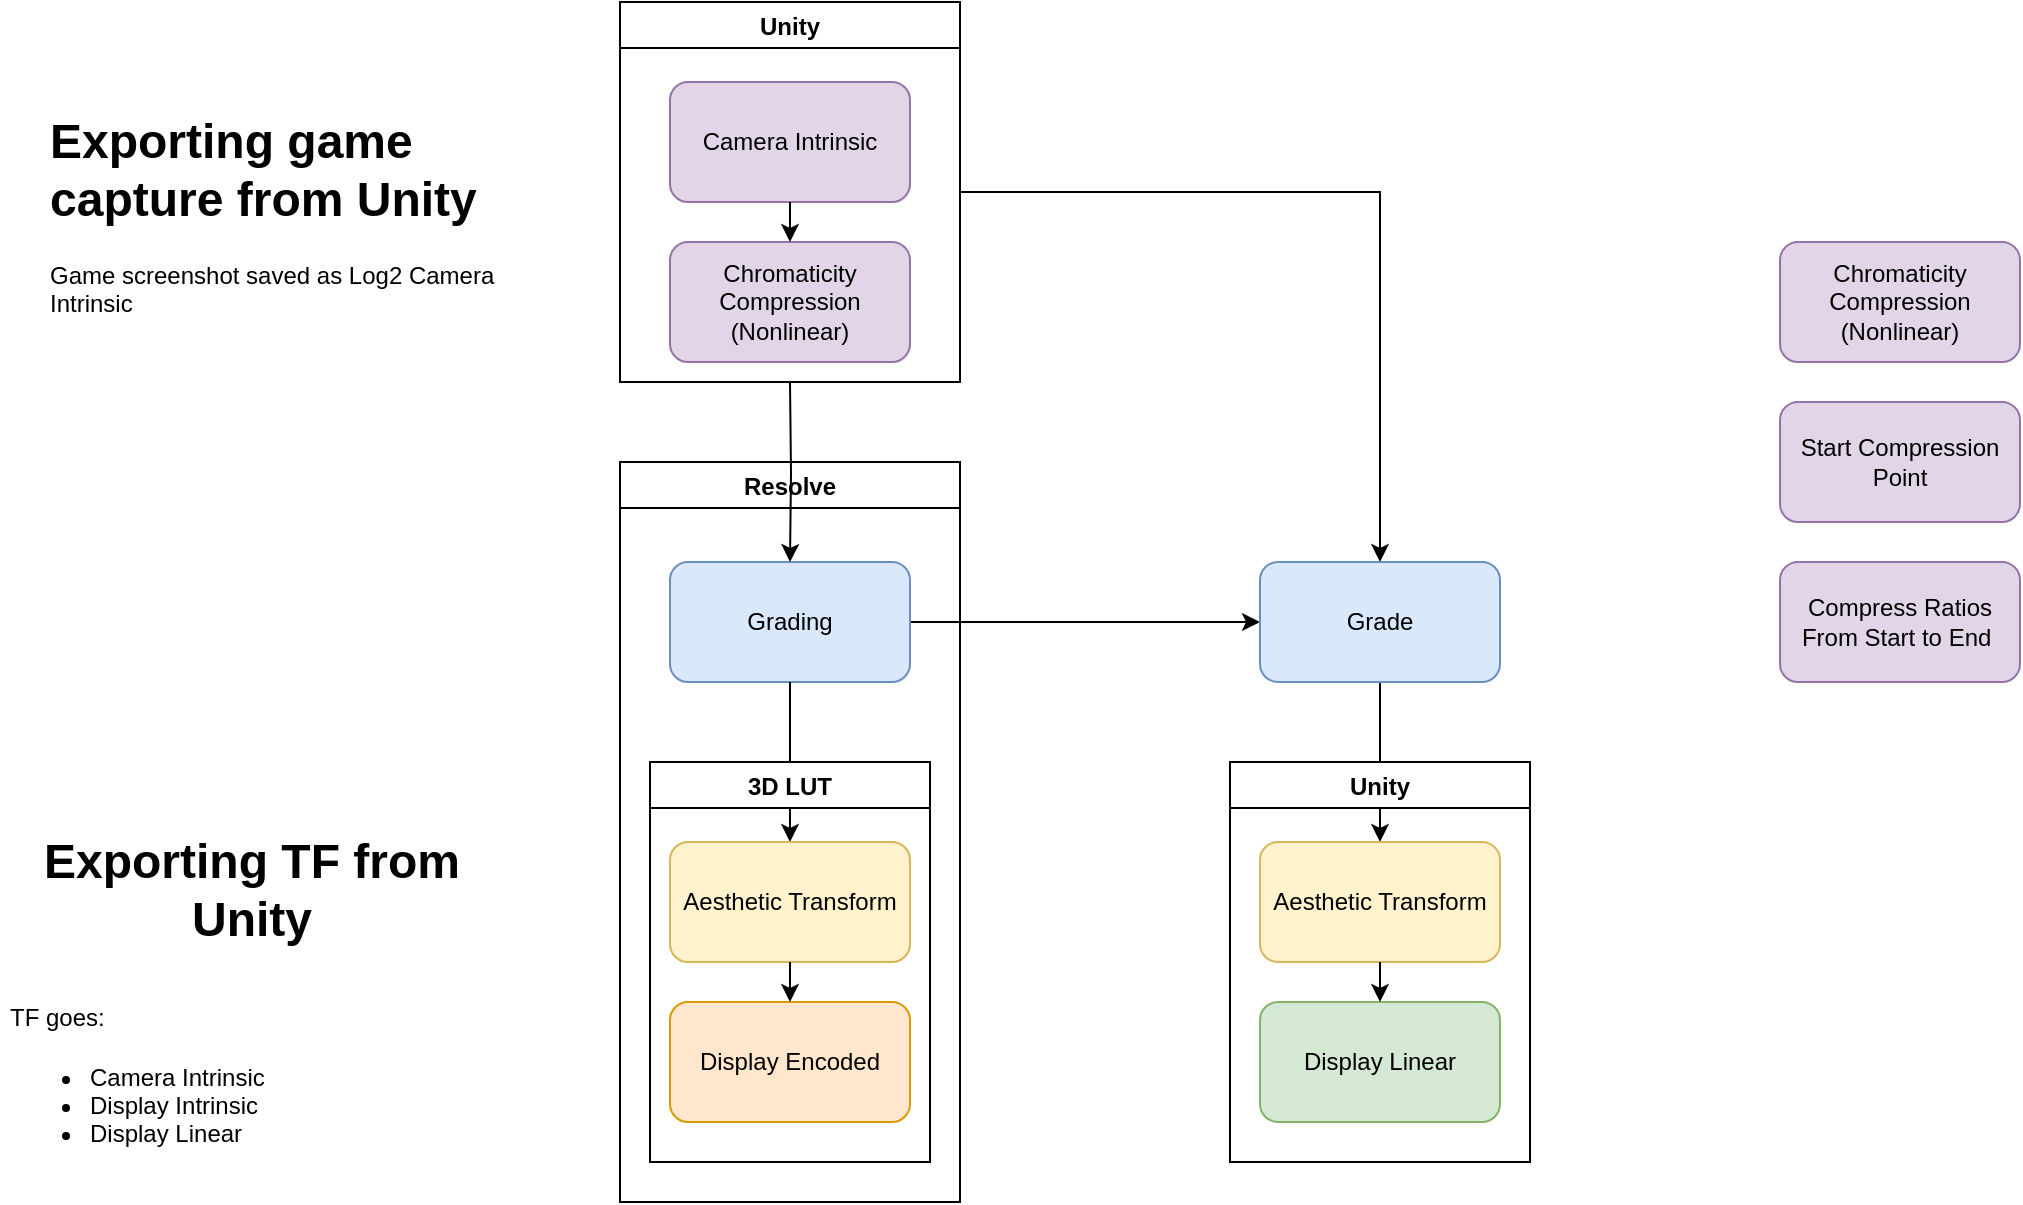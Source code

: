 <mxfile version="14.1.8" type="device"><diagram id="dF_sxym-yKHXVIGHrQF3" name="Page-1"><mxGraphModel dx="2196" dy="787" grid="1" gridSize="10" guides="1" tooltips="1" connect="1" arrows="1" fold="1" page="1" pageScale="1" pageWidth="850" pageHeight="1100" math="0" shadow="0"><root><mxCell id="0"/><mxCell id="1" parent="0"/><mxCell id="haCQkPmJBIxwQcafidHE-11" style="edgeStyle=orthogonalEdgeStyle;rounded=0;orthogonalLoop=1;jettySize=auto;html=1;exitX=1;exitY=0.5;exitDx=0;exitDy=0;entryX=0.5;entryY=0;entryDx=0;entryDy=0;" parent="1" source="haCQkPmJBIxwQcafidHE-18" target="haCQkPmJBIxwQcafidHE-10" edge="1"><mxGeometry relative="1" as="geometry"/></mxCell><mxCell id="haCQkPmJBIxwQcafidHE-12" style="edgeStyle=orthogonalEdgeStyle;rounded=0;orthogonalLoop=1;jettySize=auto;html=1;exitX=1;exitY=0.5;exitDx=0;exitDy=0;entryX=0;entryY=0.5;entryDx=0;entryDy=0;" parent="1" source="haCQkPmJBIxwQcafidHE-19" target="haCQkPmJBIxwQcafidHE-10" edge="1"><mxGeometry relative="1" as="geometry"/></mxCell><mxCell id="haCQkPmJBIxwQcafidHE-9" value="Resolve" style="swimlane;" parent="1" vertex="1"><mxGeometry x="80" y="240" width="170" height="370" as="geometry"/></mxCell><mxCell id="haCQkPmJBIxwQcafidHE-19" value="Grading" style="rounded=1;whiteSpace=wrap;html=1;fillColor=#dae8fc;strokeColor=#6c8ebf;" parent="haCQkPmJBIxwQcafidHE-9" vertex="1"><mxGeometry x="25" y="50" width="120" height="60" as="geometry"/></mxCell><mxCell id="haCQkPmJBIxwQcafidHE-6" style="edgeStyle=orthogonalEdgeStyle;rounded=0;orthogonalLoop=1;jettySize=auto;html=1;exitX=0.5;exitY=1;exitDx=0;exitDy=0;entryX=0.5;entryY=0;entryDx=0;entryDy=0;" parent="haCQkPmJBIxwQcafidHE-9" source="haCQkPmJBIxwQcafidHE-19" target="haCQkPmJBIxwQcafidHE-3" edge="1"><mxGeometry relative="1" as="geometry"/></mxCell><mxCell id="haCQkPmJBIxwQcafidHE-21" value="3D LUT" style="swimlane;" parent="haCQkPmJBIxwQcafidHE-9" vertex="1"><mxGeometry x="15" y="150" width="140" height="200" as="geometry"/></mxCell><mxCell id="haCQkPmJBIxwQcafidHE-3" value="Aesthetic Transform" style="rounded=1;whiteSpace=wrap;html=1;fillColor=#fff2cc;strokeColor=#d6b656;" parent="haCQkPmJBIxwQcafidHE-21" vertex="1"><mxGeometry x="10" y="40" width="120" height="60" as="geometry"/></mxCell><mxCell id="haCQkPmJBIxwQcafidHE-4" value="Display Encoded" style="rounded=1;whiteSpace=wrap;html=1;fillColor=#ffe6cc;strokeColor=#d79b00;" parent="haCQkPmJBIxwQcafidHE-21" vertex="1"><mxGeometry x="10" y="120" width="120" height="60" as="geometry"/></mxCell><mxCell id="haCQkPmJBIxwQcafidHE-7" style="edgeStyle=orthogonalEdgeStyle;rounded=0;orthogonalLoop=1;jettySize=auto;html=1;exitX=0.5;exitY=1;exitDx=0;exitDy=0;entryX=0.5;entryY=0;entryDx=0;entryDy=0;" parent="haCQkPmJBIxwQcafidHE-21" source="haCQkPmJBIxwQcafidHE-3" target="haCQkPmJBIxwQcafidHE-4" edge="1"><mxGeometry relative="1" as="geometry"/></mxCell><mxCell id="haCQkPmJBIxwQcafidHE-17" style="edgeStyle=orthogonalEdgeStyle;rounded=0;orthogonalLoop=1;jettySize=auto;html=1;exitX=0.5;exitY=1;exitDx=0;exitDy=0;entryX=0.5;entryY=0;entryDx=0;entryDy=0;" parent="1" source="haCQkPmJBIxwQcafidHE-10" target="haCQkPmJBIxwQcafidHE-14" edge="1"><mxGeometry relative="1" as="geometry"/></mxCell><mxCell id="haCQkPmJBIxwQcafidHE-10" value="Grade" style="rounded=1;whiteSpace=wrap;html=1;fillColor=#dae8fc;strokeColor=#6c8ebf;" parent="1" vertex="1"><mxGeometry x="400" y="290" width="120" height="60" as="geometry"/></mxCell><mxCell id="haCQkPmJBIxwQcafidHE-13" value="Unity" style="swimlane;" parent="1" vertex="1"><mxGeometry x="385" y="390" width="150" height="200" as="geometry"/></mxCell><mxCell id="haCQkPmJBIxwQcafidHE-14" value="Aesthetic Transform" style="rounded=1;whiteSpace=wrap;html=1;fillColor=#fff2cc;strokeColor=#d6b656;" parent="haCQkPmJBIxwQcafidHE-13" vertex="1"><mxGeometry x="15" y="40" width="120" height="60" as="geometry"/></mxCell><mxCell id="haCQkPmJBIxwQcafidHE-15" value="Display Linear" style="rounded=1;whiteSpace=wrap;html=1;fillColor=#d5e8d4;strokeColor=#82b366;" parent="haCQkPmJBIxwQcafidHE-13" vertex="1"><mxGeometry x="15" y="120" width="120" height="60" as="geometry"/></mxCell><mxCell id="haCQkPmJBIxwQcafidHE-16" style="edgeStyle=orthogonalEdgeStyle;rounded=0;orthogonalLoop=1;jettySize=auto;html=1;exitX=0.5;exitY=1;exitDx=0;exitDy=0;entryX=0.5;entryY=0;entryDx=0;entryDy=0;" parent="haCQkPmJBIxwQcafidHE-13" source="haCQkPmJBIxwQcafidHE-14" target="haCQkPmJBIxwQcafidHE-15" edge="1"><mxGeometry relative="1" as="geometry"/></mxCell><mxCell id="haCQkPmJBIxwQcafidHE-18" value="Unity" style="swimlane;" parent="1" vertex="1"><mxGeometry x="80" y="10" width="170" height="190" as="geometry"/></mxCell><mxCell id="haCQkPmJBIxwQcafidHE-1" value="Camera Intrinsic" style="rounded=1;whiteSpace=wrap;html=1;fillColor=#e1d5e7;strokeColor=#9673a6;" parent="haCQkPmJBIxwQcafidHE-18" vertex="1"><mxGeometry x="25" y="40" width="120" height="60" as="geometry"/></mxCell><mxCell id="haCQkPmJBIxwQcafidHE-2" value="Chromaticity Compression (Nonlinear)" style="rounded=1;whiteSpace=wrap;html=1;fillColor=#e1d5e7;strokeColor=#9673a6;" parent="haCQkPmJBIxwQcafidHE-18" vertex="1"><mxGeometry x="25" y="120" width="120" height="60" as="geometry"/></mxCell><mxCell id="haCQkPmJBIxwQcafidHE-5" style="edgeStyle=orthogonalEdgeStyle;rounded=0;orthogonalLoop=1;jettySize=auto;html=1;exitX=0.5;exitY=1;exitDx=0;exitDy=0;entryX=0.5;entryY=0;entryDx=0;entryDy=0;" parent="haCQkPmJBIxwQcafidHE-18" source="haCQkPmJBIxwQcafidHE-1" target="haCQkPmJBIxwQcafidHE-2" edge="1"><mxGeometry relative="1" as="geometry"/></mxCell><mxCell id="haCQkPmJBIxwQcafidHE-20" style="edgeStyle=orthogonalEdgeStyle;rounded=0;orthogonalLoop=1;jettySize=auto;html=1;entryX=0.5;entryY=0;entryDx=0;entryDy=0;" parent="1" target="haCQkPmJBIxwQcafidHE-19" edge="1"><mxGeometry relative="1" as="geometry"><mxPoint x="165" y="200" as="sourcePoint"/><mxPoint x="165" y="460" as="targetPoint"/></mxGeometry></mxCell><mxCell id="haCQkPmJBIxwQcafidHE-22" value="Chromaticity Compression (Nonlinear)" style="rounded=1;whiteSpace=wrap;html=1;fillColor=#e1d5e7;strokeColor=#9673a6;" parent="1" vertex="1"><mxGeometry x="660" y="130" width="120" height="60" as="geometry"/></mxCell><mxCell id="haCQkPmJBIxwQcafidHE-23" value="Start Compression Point" style="rounded=1;whiteSpace=wrap;html=1;fillColor=#e1d5e7;strokeColor=#9673a6;" parent="1" vertex="1"><mxGeometry x="660" y="210" width="120" height="60" as="geometry"/></mxCell><mxCell id="haCQkPmJBIxwQcafidHE-24" value="Compress Ratios From Start to End&amp;nbsp;" style="rounded=1;whiteSpace=wrap;html=1;fillColor=#e1d5e7;strokeColor=#9673a6;" parent="1" vertex="1"><mxGeometry x="660" y="290" width="120" height="60" as="geometry"/></mxCell><mxCell id="cStMS-gFtLEsJeVJgSbp-4" value="&lt;h1&gt;Exporting game capture from Unity&lt;/h1&gt;&lt;p&gt;&lt;span style=&quot;text-align: center&quot;&gt;Game screenshot saved as&amp;nbsp;&lt;/span&gt;&lt;span style=&quot;text-align: center&quot;&gt;Log2 Camera Intrinsic&lt;/span&gt;&lt;br&gt;&lt;/p&gt;" style="text;html=1;strokeColor=none;fillColor=none;spacing=5;spacingTop=-20;whiteSpace=wrap;overflow=hidden;rounded=0;" vertex="1" parent="1"><mxGeometry x="-210" y="60" width="250" height="120" as="geometry"/></mxCell><mxCell id="cStMS-gFtLEsJeVJgSbp-5" value="&lt;h1 style=&quot;text-align: center&quot;&gt;Exporting TF from Unity&lt;/h1&gt;&lt;h1&gt;&lt;span style=&quot;font-size: 12px ; font-weight: 400&quot;&gt;TF goes:&lt;br&gt;&lt;ul&gt;&lt;li&gt;&lt;span style=&quot;font-size: 12px ; font-weight: 400&quot;&gt;Camera Intrinsic&lt;/span&gt;&lt;/li&gt;&lt;li&gt;&lt;span style=&quot;font-size: 12px ; font-weight: 400&quot;&gt;Display Intrinsic&lt;/span&gt;&lt;/li&gt;&lt;li&gt;&lt;span style=&quot;font-size: 12px ; font-weight: 400&quot;&gt;Display Linear&lt;/span&gt;&lt;/li&gt;&lt;/ul&gt;&lt;/span&gt;&lt;/h1&gt;" style="text;html=1;strokeColor=none;fillColor=none;spacing=5;spacingTop=-20;whiteSpace=wrap;overflow=hidden;rounded=0;" vertex="1" parent="1"><mxGeometry x="-230" y="420" width="250" height="180" as="geometry"/></mxCell></root></mxGraphModel></diagram></mxfile>